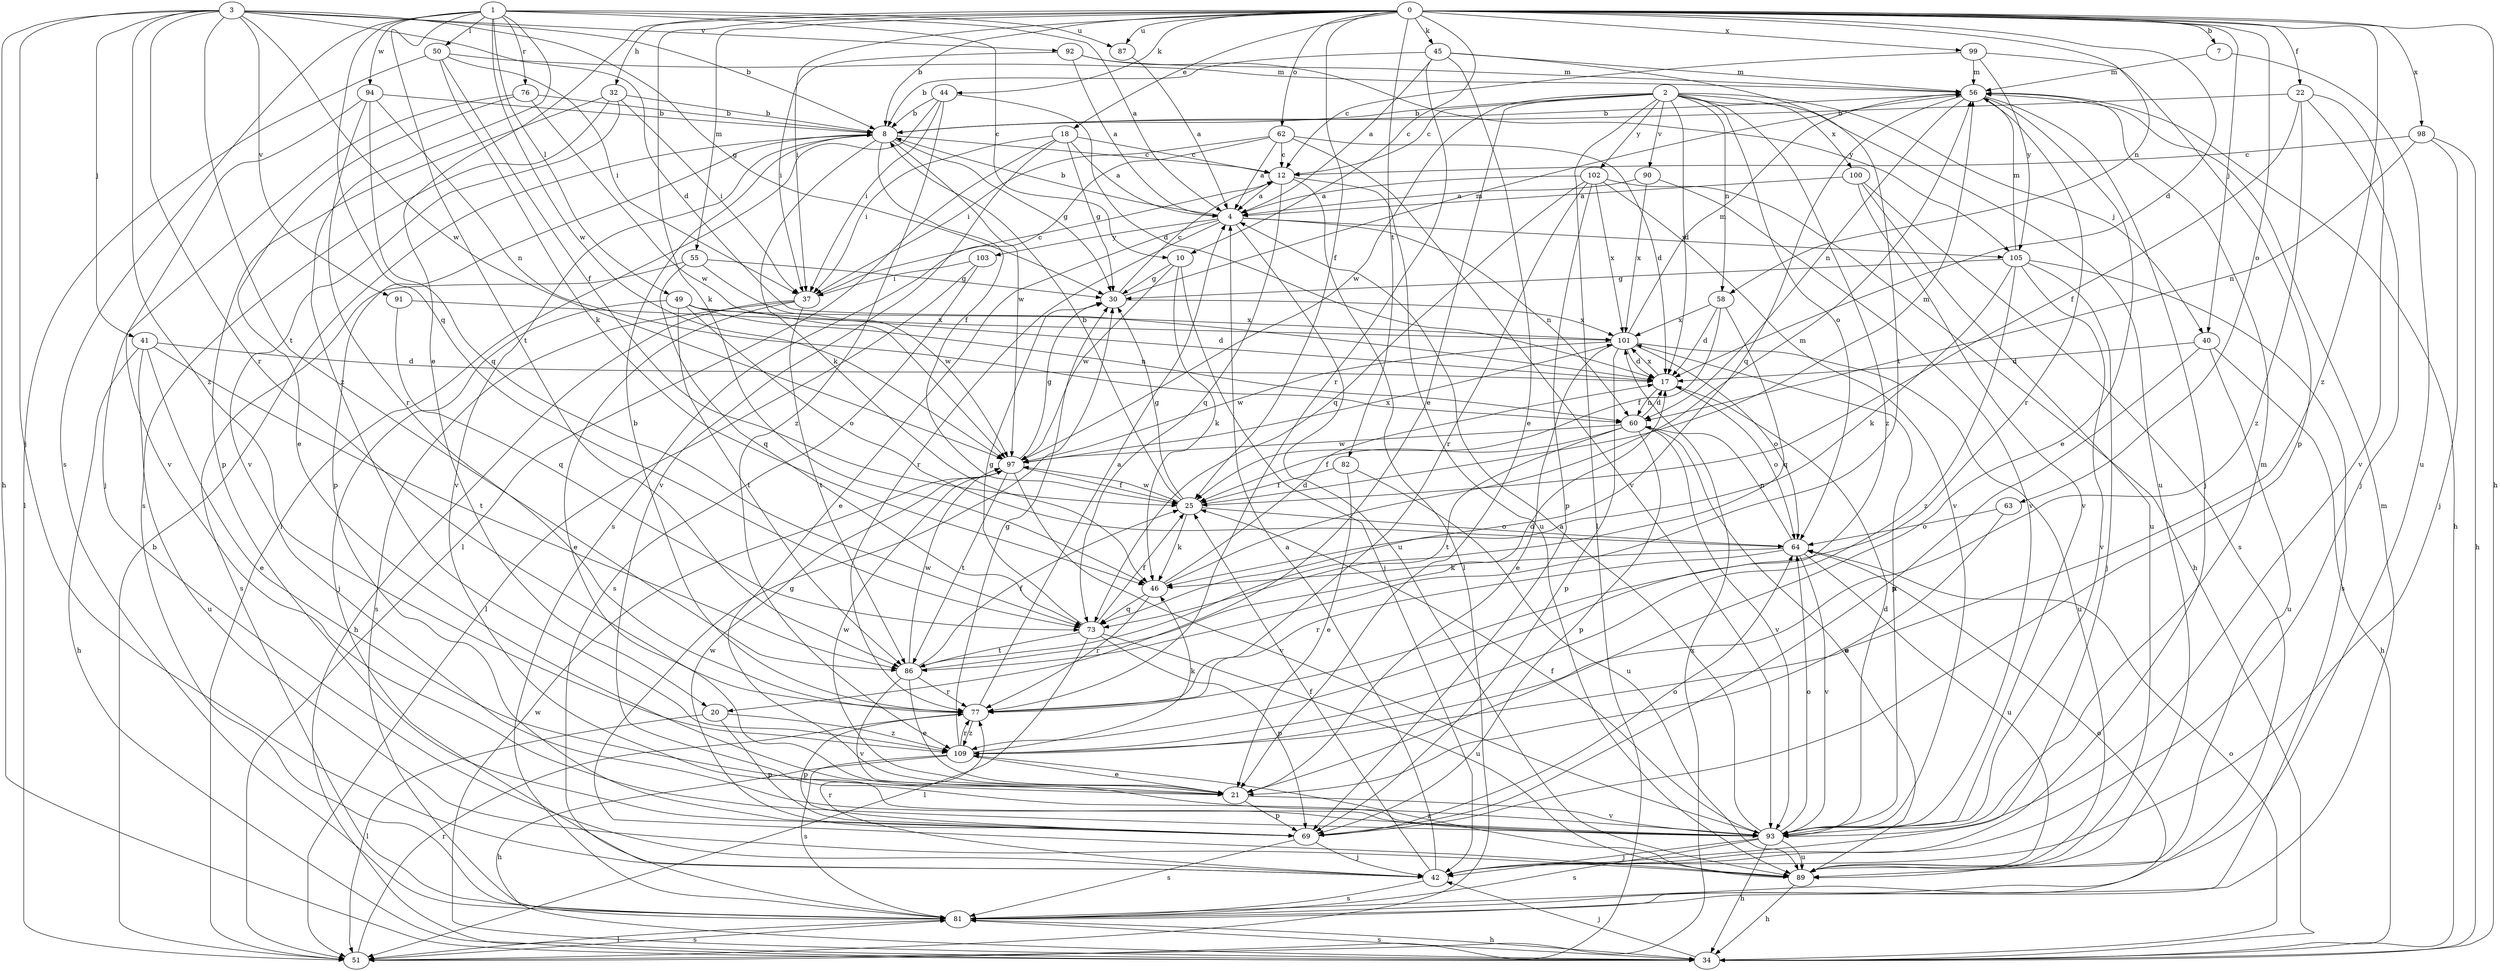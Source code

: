 strict digraph  {
0;
1;
2;
3;
4;
7;
8;
10;
12;
17;
18;
20;
21;
22;
25;
30;
32;
34;
37;
40;
41;
42;
44;
45;
46;
49;
50;
51;
55;
56;
58;
60;
62;
63;
64;
69;
73;
76;
77;
81;
82;
86;
87;
89;
90;
91;
92;
93;
94;
97;
98;
99;
100;
101;
102;
103;
105;
109;
0 -> 7  [label=b];
0 -> 8  [label=b];
0 -> 10  [label=c];
0 -> 17  [label=d];
0 -> 18  [label=e];
0 -> 20  [label=e];
0 -> 22  [label=f];
0 -> 25  [label=f];
0 -> 32  [label=h];
0 -> 34  [label=h];
0 -> 37  [label=i];
0 -> 40  [label=j];
0 -> 44  [label=k];
0 -> 45  [label=k];
0 -> 46  [label=k];
0 -> 55  [label=m];
0 -> 58  [label=n];
0 -> 62  [label=o];
0 -> 63  [label=o];
0 -> 82  [label=t];
0 -> 87  [label=u];
0 -> 98  [label=x];
0 -> 99  [label=x];
0 -> 109  [label=z];
1 -> 4  [label=a];
1 -> 10  [label=c];
1 -> 49  [label=l];
1 -> 50  [label=l];
1 -> 73  [label=q];
1 -> 76  [label=r];
1 -> 81  [label=s];
1 -> 86  [label=t];
1 -> 87  [label=u];
1 -> 94  [label=w];
1 -> 97  [label=w];
1 -> 109  [label=z];
2 -> 8  [label=b];
2 -> 12  [label=c];
2 -> 17  [label=d];
2 -> 20  [label=e];
2 -> 40  [label=j];
2 -> 51  [label=l];
2 -> 58  [label=n];
2 -> 64  [label=o];
2 -> 89  [label=u];
2 -> 90  [label=v];
2 -> 97  [label=w];
2 -> 100  [label=x];
2 -> 102  [label=y];
2 -> 109  [label=z];
3 -> 8  [label=b];
3 -> 17  [label=d];
3 -> 30  [label=g];
3 -> 34  [label=h];
3 -> 41  [label=j];
3 -> 42  [label=j];
3 -> 77  [label=r];
3 -> 86  [label=t];
3 -> 91  [label=v];
3 -> 92  [label=v];
3 -> 97  [label=w];
3 -> 109  [label=z];
4 -> 8  [label=b];
4 -> 21  [label=e];
4 -> 60  [label=n];
4 -> 77  [label=r];
4 -> 89  [label=u];
4 -> 103  [label=y];
4 -> 105  [label=y];
7 -> 56  [label=m];
7 -> 89  [label=u];
8 -> 12  [label=c];
8 -> 25  [label=f];
8 -> 30  [label=g];
8 -> 46  [label=k];
8 -> 69  [label=p];
8 -> 93  [label=v];
8 -> 97  [label=w];
10 -> 30  [label=g];
10 -> 42  [label=j];
10 -> 46  [label=k];
10 -> 97  [label=w];
12 -> 4  [label=a];
12 -> 51  [label=l];
12 -> 73  [label=q];
12 -> 89  [label=u];
17 -> 60  [label=n];
17 -> 64  [label=o];
17 -> 101  [label=x];
18 -> 4  [label=a];
18 -> 12  [label=c];
18 -> 30  [label=g];
18 -> 37  [label=i];
18 -> 51  [label=l];
18 -> 93  [label=v];
20 -> 51  [label=l];
20 -> 69  [label=p];
20 -> 109  [label=z];
21 -> 69  [label=p];
21 -> 93  [label=v];
21 -> 97  [label=w];
22 -> 8  [label=b];
22 -> 25  [label=f];
22 -> 42  [label=j];
22 -> 93  [label=v];
22 -> 109  [label=z];
25 -> 8  [label=b];
25 -> 30  [label=g];
25 -> 46  [label=k];
25 -> 56  [label=m];
25 -> 64  [label=o];
25 -> 97  [label=w];
30 -> 12  [label=c];
30 -> 56  [label=m];
30 -> 101  [label=x];
32 -> 8  [label=b];
32 -> 37  [label=i];
32 -> 69  [label=p];
32 -> 81  [label=s];
32 -> 93  [label=v];
34 -> 42  [label=j];
34 -> 64  [label=o];
34 -> 81  [label=s];
34 -> 97  [label=w];
37 -> 12  [label=c];
37 -> 21  [label=e];
37 -> 34  [label=h];
37 -> 81  [label=s];
37 -> 86  [label=t];
40 -> 17  [label=d];
40 -> 34  [label=h];
40 -> 69  [label=p];
40 -> 89  [label=u];
41 -> 17  [label=d];
41 -> 21  [label=e];
41 -> 34  [label=h];
41 -> 86  [label=t];
41 -> 89  [label=u];
42 -> 4  [label=a];
42 -> 25  [label=f];
42 -> 77  [label=r];
42 -> 81  [label=s];
44 -> 8  [label=b];
44 -> 17  [label=d];
44 -> 37  [label=i];
44 -> 51  [label=l];
44 -> 109  [label=z];
45 -> 4  [label=a];
45 -> 8  [label=b];
45 -> 21  [label=e];
45 -> 56  [label=m];
45 -> 77  [label=r];
45 -> 86  [label=t];
46 -> 17  [label=d];
46 -> 56  [label=m];
46 -> 73  [label=q];
46 -> 77  [label=r];
49 -> 17  [label=d];
49 -> 42  [label=j];
49 -> 60  [label=n];
49 -> 64  [label=o];
49 -> 86  [label=t];
49 -> 101  [label=x];
50 -> 25  [label=f];
50 -> 37  [label=i];
50 -> 46  [label=k];
50 -> 51  [label=l];
50 -> 56  [label=m];
51 -> 8  [label=b];
51 -> 77  [label=r];
51 -> 81  [label=s];
51 -> 101  [label=x];
55 -> 30  [label=g];
55 -> 73  [label=q];
55 -> 81  [label=s];
55 -> 97  [label=w];
56 -> 8  [label=b];
56 -> 21  [label=e];
56 -> 34  [label=h];
56 -> 42  [label=j];
56 -> 60  [label=n];
56 -> 73  [label=q];
56 -> 77  [label=r];
58 -> 17  [label=d];
58 -> 25  [label=f];
58 -> 73  [label=q];
58 -> 101  [label=x];
60 -> 17  [label=d];
60 -> 25  [label=f];
60 -> 69  [label=p];
60 -> 86  [label=t];
60 -> 89  [label=u];
60 -> 93  [label=v];
60 -> 97  [label=w];
62 -> 4  [label=a];
62 -> 12  [label=c];
62 -> 17  [label=d];
62 -> 37  [label=i];
62 -> 81  [label=s];
62 -> 93  [label=v];
63 -> 21  [label=e];
63 -> 64  [label=o];
64 -> 46  [label=k];
64 -> 60  [label=n];
64 -> 77  [label=r];
64 -> 89  [label=u];
64 -> 93  [label=v];
69 -> 42  [label=j];
69 -> 64  [label=o];
69 -> 81  [label=s];
69 -> 97  [label=w];
73 -> 25  [label=f];
73 -> 30  [label=g];
73 -> 51  [label=l];
73 -> 69  [label=p];
73 -> 86  [label=t];
73 -> 89  [label=u];
76 -> 8  [label=b];
76 -> 21  [label=e];
76 -> 42  [label=j];
76 -> 97  [label=w];
77 -> 4  [label=a];
77 -> 8  [label=b];
77 -> 69  [label=p];
77 -> 109  [label=z];
81 -> 34  [label=h];
81 -> 51  [label=l];
81 -> 56  [label=m];
81 -> 64  [label=o];
82 -> 21  [label=e];
82 -> 25  [label=f];
82 -> 89  [label=u];
86 -> 17  [label=d];
86 -> 21  [label=e];
86 -> 25  [label=f];
86 -> 77  [label=r];
86 -> 93  [label=v];
86 -> 97  [label=w];
87 -> 4  [label=a];
89 -> 30  [label=g];
89 -> 34  [label=h];
89 -> 109  [label=z];
90 -> 4  [label=a];
90 -> 93  [label=v];
90 -> 101  [label=x];
91 -> 73  [label=q];
91 -> 101  [label=x];
92 -> 4  [label=a];
92 -> 37  [label=i];
92 -> 56  [label=m];
92 -> 105  [label=y];
93 -> 4  [label=a];
93 -> 17  [label=d];
93 -> 25  [label=f];
93 -> 34  [label=h];
93 -> 42  [label=j];
93 -> 56  [label=m];
93 -> 64  [label=o];
93 -> 81  [label=s];
93 -> 89  [label=u];
93 -> 101  [label=x];
94 -> 8  [label=b];
94 -> 60  [label=n];
94 -> 73  [label=q];
94 -> 77  [label=r];
94 -> 93  [label=v];
97 -> 25  [label=f];
97 -> 30  [label=g];
97 -> 86  [label=t];
97 -> 93  [label=v];
97 -> 101  [label=x];
98 -> 12  [label=c];
98 -> 34  [label=h];
98 -> 42  [label=j];
98 -> 60  [label=n];
99 -> 12  [label=c];
99 -> 56  [label=m];
99 -> 69  [label=p];
99 -> 105  [label=y];
100 -> 4  [label=a];
100 -> 81  [label=s];
100 -> 89  [label=u];
100 -> 93  [label=v];
101 -> 17  [label=d];
101 -> 21  [label=e];
101 -> 56  [label=m];
101 -> 64  [label=o];
101 -> 69  [label=p];
101 -> 89  [label=u];
101 -> 97  [label=w];
102 -> 4  [label=a];
102 -> 34  [label=h];
102 -> 69  [label=p];
102 -> 73  [label=q];
102 -> 77  [label=r];
102 -> 93  [label=v];
102 -> 101  [label=x];
103 -> 37  [label=i];
103 -> 51  [label=l];
103 -> 81  [label=s];
105 -> 30  [label=g];
105 -> 42  [label=j];
105 -> 46  [label=k];
105 -> 56  [label=m];
105 -> 81  [label=s];
105 -> 93  [label=v];
105 -> 109  [label=z];
109 -> 21  [label=e];
109 -> 30  [label=g];
109 -> 34  [label=h];
109 -> 46  [label=k];
109 -> 77  [label=r];
109 -> 81  [label=s];
}
